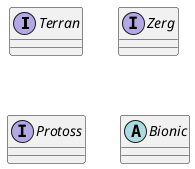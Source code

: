 @startuml

interface Terran {
    
}

interface Zerg {
    
}

interface Protoss {
    
}

abstract class Bionic{
    
}

@enduml
